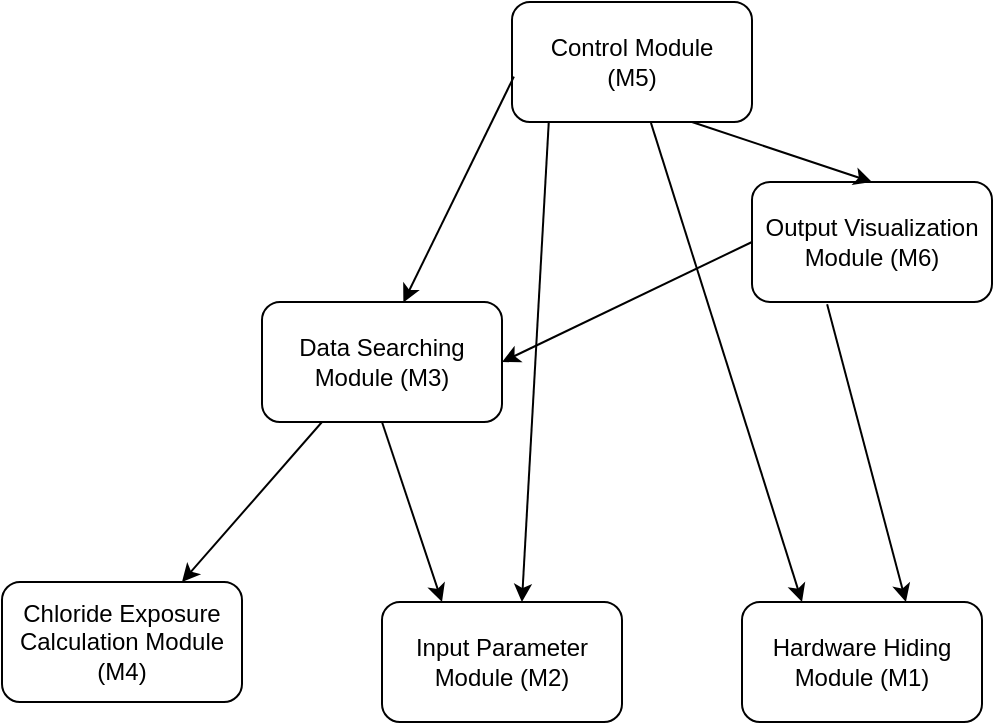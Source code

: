 <mxfile version="24.0.2" type="device">
  <diagram name="Page-1" id="wZjV9qDytIvPm5i4ttU7">
    <mxGraphModel dx="782" dy="473" grid="1" gridSize="10" guides="1" tooltips="1" connect="1" arrows="1" fold="1" page="1" pageScale="1" pageWidth="850" pageHeight="1100" math="0" shadow="0">
      <root>
        <mxCell id="0" />
        <mxCell id="1" parent="0" />
        <mxCell id="9vECl-wMKcsPk-x4HXwI-1" value="Control Module&lt;div&gt;(M5)&lt;/div&gt;" style="rounded=1;whiteSpace=wrap;html=1;" vertex="1" parent="1">
          <mxGeometry x="305" y="50" width="120" height="60" as="geometry" />
        </mxCell>
        <mxCell id="9vECl-wMKcsPk-x4HXwI-2" value="Hardware Hiding Module&amp;nbsp;&lt;span style=&quot;background-color: initial;&quot;&gt;(M1)&lt;/span&gt;" style="rounded=1;whiteSpace=wrap;html=1;" vertex="1" parent="1">
          <mxGeometry x="420" y="350" width="120" height="60" as="geometry" />
        </mxCell>
        <mxCell id="9vECl-wMKcsPk-x4HXwI-3" value="Input Parameter Module&amp;nbsp;&lt;span style=&quot;background-color: initial;&quot;&gt;(M2)&lt;/span&gt;" style="rounded=1;whiteSpace=wrap;html=1;" vertex="1" parent="1">
          <mxGeometry x="240" y="350" width="120" height="60" as="geometry" />
        </mxCell>
        <mxCell id="9vECl-wMKcsPk-x4HXwI-4" value="Chloride Exposure Calculation Module&lt;div&gt;(M4)&lt;/div&gt;" style="rounded=1;whiteSpace=wrap;html=1;" vertex="1" parent="1">
          <mxGeometry x="50" y="340" width="120" height="60" as="geometry" />
        </mxCell>
        <mxCell id="9vECl-wMKcsPk-x4HXwI-5" value="Data Searching Module&amp;nbsp;&lt;span style=&quot;background-color: initial;&quot;&gt;(M3)&lt;/span&gt;" style="rounded=1;whiteSpace=wrap;html=1;" vertex="1" parent="1">
          <mxGeometry x="180" y="200" width="120" height="60" as="geometry" />
        </mxCell>
        <mxCell id="9vECl-wMKcsPk-x4HXwI-6" value="Output Visualization Module&amp;nbsp;&lt;span style=&quot;background-color: initial;&quot;&gt;(M6)&lt;/span&gt;" style="rounded=1;whiteSpace=wrap;html=1;" vertex="1" parent="1">
          <mxGeometry x="425" y="140" width="120" height="60" as="geometry" />
        </mxCell>
        <mxCell id="9vECl-wMKcsPk-x4HXwI-12" value="" style="endArrow=classic;html=1;rounded=0;entryX=0.589;entryY=0.004;entryDx=0;entryDy=0;entryPerimeter=0;exitX=0.008;exitY=0.622;exitDx=0;exitDy=0;exitPerimeter=0;" edge="1" parent="1" source="9vECl-wMKcsPk-x4HXwI-1" target="9vECl-wMKcsPk-x4HXwI-5">
          <mxGeometry width="50" height="50" relative="1" as="geometry">
            <mxPoint x="255" y="120" as="sourcePoint" />
            <mxPoint x="305" y="70" as="targetPoint" />
          </mxGeometry>
        </mxCell>
        <mxCell id="9vECl-wMKcsPk-x4HXwI-15" value="" style="endArrow=classic;html=1;rounded=0;entryX=0.583;entryY=0;entryDx=0;entryDy=0;entryPerimeter=0;exitX=0.153;exitY=1.007;exitDx=0;exitDy=0;exitPerimeter=0;" edge="1" parent="1" source="9vECl-wMKcsPk-x4HXwI-1" target="9vECl-wMKcsPk-x4HXwI-3">
          <mxGeometry width="50" height="50" relative="1" as="geometry">
            <mxPoint x="345" y="110" as="sourcePoint" />
            <mxPoint x="280" y="183" as="targetPoint" />
          </mxGeometry>
        </mxCell>
        <mxCell id="9vECl-wMKcsPk-x4HXwI-16" value="" style="endArrow=classic;html=1;rounded=0;entryX=0.5;entryY=0;entryDx=0;entryDy=0;exitX=0.75;exitY=1;exitDx=0;exitDy=0;" edge="1" parent="1" source="9vECl-wMKcsPk-x4HXwI-1" target="9vECl-wMKcsPk-x4HXwI-6">
          <mxGeometry width="50" height="50" relative="1" as="geometry">
            <mxPoint x="385" y="120" as="sourcePoint" />
            <mxPoint x="320" y="193" as="targetPoint" />
          </mxGeometry>
        </mxCell>
        <mxCell id="9vECl-wMKcsPk-x4HXwI-17" value="" style="endArrow=classic;html=1;rounded=0;entryX=0.25;entryY=0;entryDx=0;entryDy=0;exitX=0.579;exitY=1.007;exitDx=0;exitDy=0;exitPerimeter=0;" edge="1" parent="1" source="9vECl-wMKcsPk-x4HXwI-1" target="9vECl-wMKcsPk-x4HXwI-2">
          <mxGeometry width="50" height="50" relative="1" as="geometry">
            <mxPoint x="385" y="110" as="sourcePoint" />
            <mxPoint x="320" y="183" as="targetPoint" />
          </mxGeometry>
        </mxCell>
        <mxCell id="9vECl-wMKcsPk-x4HXwI-18" value="" style="endArrow=classic;html=1;rounded=0;entryX=0.75;entryY=0;entryDx=0;entryDy=0;exitX=0.25;exitY=1;exitDx=0;exitDy=0;" edge="1" parent="1" source="9vECl-wMKcsPk-x4HXwI-5" target="9vECl-wMKcsPk-x4HXwI-4">
          <mxGeometry width="50" height="50" relative="1" as="geometry">
            <mxPoint x="155" y="197" as="sourcePoint" />
            <mxPoint x="90" y="270" as="targetPoint" />
          </mxGeometry>
        </mxCell>
        <mxCell id="9vECl-wMKcsPk-x4HXwI-19" value="" style="endArrow=classic;html=1;rounded=0;entryX=0.25;entryY=0;entryDx=0;entryDy=0;exitX=0.5;exitY=1;exitDx=0;exitDy=0;" edge="1" parent="1" source="9vECl-wMKcsPk-x4HXwI-5" target="9vECl-wMKcsPk-x4HXwI-3">
          <mxGeometry width="50" height="50" relative="1" as="geometry">
            <mxPoint x="215" y="330" as="sourcePoint" />
            <mxPoint x="150" y="403" as="targetPoint" />
          </mxGeometry>
        </mxCell>
        <mxCell id="9vECl-wMKcsPk-x4HXwI-20" value="" style="endArrow=classic;html=1;rounded=0;entryX=0.683;entryY=0;entryDx=0;entryDy=0;entryPerimeter=0;exitX=0.313;exitY=1.019;exitDx=0;exitDy=0;exitPerimeter=0;" edge="1" parent="1" source="9vECl-wMKcsPk-x4HXwI-6" target="9vECl-wMKcsPk-x4HXwI-2">
          <mxGeometry width="50" height="50" relative="1" as="geometry">
            <mxPoint x="495" y="240" as="sourcePoint" />
            <mxPoint x="430" y="313" as="targetPoint" />
          </mxGeometry>
        </mxCell>
        <mxCell id="9vECl-wMKcsPk-x4HXwI-21" value="" style="endArrow=classic;html=1;rounded=0;entryX=1;entryY=0.5;entryDx=0;entryDy=0;exitX=0;exitY=0.5;exitDx=0;exitDy=0;" edge="1" parent="1" source="9vECl-wMKcsPk-x4HXwI-6" target="9vECl-wMKcsPk-x4HXwI-5">
          <mxGeometry width="50" height="50" relative="1" as="geometry">
            <mxPoint x="423" y="180" as="sourcePoint" />
            <mxPoint x="400" y="340" as="targetPoint" />
          </mxGeometry>
        </mxCell>
      </root>
    </mxGraphModel>
  </diagram>
</mxfile>
